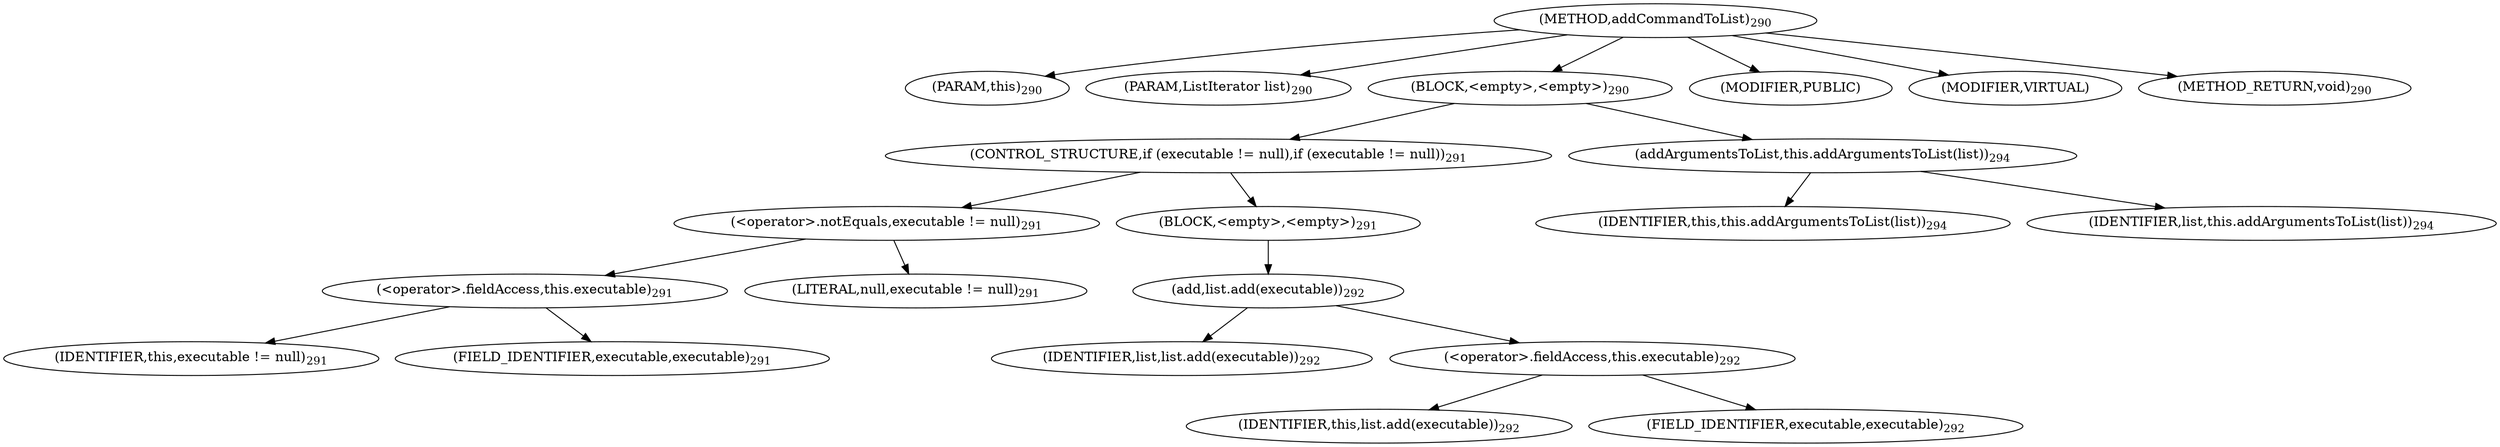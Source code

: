 digraph "addCommandToList" {  
"506" [label = <(METHOD,addCommandToList)<SUB>290</SUB>> ]
"50" [label = <(PARAM,this)<SUB>290</SUB>> ]
"507" [label = <(PARAM,ListIterator list)<SUB>290</SUB>> ]
"508" [label = <(BLOCK,&lt;empty&gt;,&lt;empty&gt;)<SUB>290</SUB>> ]
"509" [label = <(CONTROL_STRUCTURE,if (executable != null),if (executable != null))<SUB>291</SUB>> ]
"510" [label = <(&lt;operator&gt;.notEquals,executable != null)<SUB>291</SUB>> ]
"511" [label = <(&lt;operator&gt;.fieldAccess,this.executable)<SUB>291</SUB>> ]
"512" [label = <(IDENTIFIER,this,executable != null)<SUB>291</SUB>> ]
"513" [label = <(FIELD_IDENTIFIER,executable,executable)<SUB>291</SUB>> ]
"514" [label = <(LITERAL,null,executable != null)<SUB>291</SUB>> ]
"515" [label = <(BLOCK,&lt;empty&gt;,&lt;empty&gt;)<SUB>291</SUB>> ]
"516" [label = <(add,list.add(executable))<SUB>292</SUB>> ]
"517" [label = <(IDENTIFIER,list,list.add(executable))<SUB>292</SUB>> ]
"518" [label = <(&lt;operator&gt;.fieldAccess,this.executable)<SUB>292</SUB>> ]
"519" [label = <(IDENTIFIER,this,list.add(executable))<SUB>292</SUB>> ]
"520" [label = <(FIELD_IDENTIFIER,executable,executable)<SUB>292</SUB>> ]
"521" [label = <(addArgumentsToList,this.addArgumentsToList(list))<SUB>294</SUB>> ]
"49" [label = <(IDENTIFIER,this,this.addArgumentsToList(list))<SUB>294</SUB>> ]
"522" [label = <(IDENTIFIER,list,this.addArgumentsToList(list))<SUB>294</SUB>> ]
"523" [label = <(MODIFIER,PUBLIC)> ]
"524" [label = <(MODIFIER,VIRTUAL)> ]
"525" [label = <(METHOD_RETURN,void)<SUB>290</SUB>> ]
  "506" -> "50" 
  "506" -> "507" 
  "506" -> "508" 
  "506" -> "523" 
  "506" -> "524" 
  "506" -> "525" 
  "508" -> "509" 
  "508" -> "521" 
  "509" -> "510" 
  "509" -> "515" 
  "510" -> "511" 
  "510" -> "514" 
  "511" -> "512" 
  "511" -> "513" 
  "515" -> "516" 
  "516" -> "517" 
  "516" -> "518" 
  "518" -> "519" 
  "518" -> "520" 
  "521" -> "49" 
  "521" -> "522" 
}
